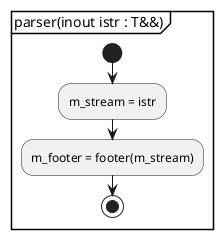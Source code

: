 @startuml parser
partition "parser(inout istr : T&&)" {
start
	:m_stream = istr;
	:m_footer = footer(m_stream);
stop
}
@enduml

@startuml get_xref_table
partition "get_xref_table()" {
start
	:return m_footer.xref_table();
stop
}
@enduml

@startuml footer
partition "footer(inout istr : std::istream&)" {
start
	:istr を最終行の行頭に移動;
	:require(istr, EOF);
	:istr を最終行の1行前の行頭に移動;
	if (移動できなかった) then (y)
		:throw syntax_error(xref_byte_offset_not_found);
		stop
	endif
	:xref_byte_offset = take_xref_byte_offset(istr);
	:istr を最終行の2行前の行頭に移動;
	if (移動できなかった) then (y)
		:throw syntax_error(keyword_startxref_not_found);
		stop
	endif
	:require(istr, startxref);

	:istr を先頭から m_xref_byte_offset バイト目に移動;
	:xref_table = take_xref_table(istr);
stop
}
@enduml

@startuml take_xref_byte_offset
partition "take_xref_byte_offset(inout istr : std::istream&)" {
start
	:ignore_if_present(any_whitespace_characters_except_EOL);
	:xref_byte_offset = take_unsigned_integer<decltype(istr.tellg())>();
	if (unsigned_integer_not_found の例外が出た) then (y)
		:throw xref_byte_offset_not_found();
		stop
	endif
	:ignore_if_present(any_whitespace_characters_except_EOL | comment);
	:require(EOL);
	:return xref_byte_offset;
stop
}
@enduml

@startuml take_xref_table
partition "take_xref_table(inout istr : std::istream&)" {
start
	:this_xref_table : xref_table;
	:require(istr, xref);
	:first_object_number = take_unsigned_integer<xref_entry::object_t>() : xref_entry::object_t;
	:require(istr, space);
	:number_of_entries = take_unsigned_integer<uintmax_t> : uintmax_t;
	:ignore_if_present(any_whitespace_characters_except_EOL | comment);
	:require(istr, EOL);
	:entry_offset = 0 : uintmax_t;
	while (entry_offset < number_of_entries)
		:this_xref_table.insert(take_xref_entry(istr, first_object_number + entry_offset));
		:++number_of_entries;
	endwhile
	:return this_xref_table;
stop
}
@enduml

@startuml take_xref_entry
partition "take_xref_entry(inout istr : std::istream&, in object_number : object_t)" {
start
	:first_10_digits = 10バイト取得 : std::string;
	if (first_10_digitsが0-9以外の文字を含む) then (y)
		:throw syntax_error(xref_entry_first_10_digits_invalid);
		stop
	endif
	:require(istr, space);
	:second_5_digits = 5バイト取得 : std::string;
	if (second_5_digitsが0-9以外の文字を含む) then (y)
		:throw syntax_error(xref_entry_second_5_digits_invalid);
		stop
	endif
	:require(istr, space);
	:keyword = 1バイト取得 : char;
	if (keyword != 'n' && keyword != 'f') then (y)
		:throw syntax_error(xref_entry_keyword_invalid);
		stop
	endif
	:last_2_bytes = 2バイト取得 : std::string;
	if (last_2_bytes != space CR && last_2_bytes != space LF && last_2_bytes != CR LF) then (y)
		:throw syntax_error(xref_entry_last_2_bytes_invalid);
		stop
	endif

	:generation_number = second_5_digitsを整数に変換;
	if (generation_number < generation_tの最小値 || generation_tの最大値 < generation_number) then (y)
		:throw overflow_or_underflow_error();
		stop
	endif
	if (keyword == 'n') then (y)
		:this_xref_entry : xref_entry = xref_inuse_entry{object_number, generation_number};
		:byte_offset = first_10_digitsを整数に変換;
		if (byte_offset < this_xref_entry.byte_offsetの最小値 || this_xref_entry.byte_offsetの最大値 < byte_offset) then (y)
			:throw overflow_or_underflow_error();
			stop
		endif
		:this_xref_entry.byte_offset = byte_offset;
	else
		:this_xref_entry : xref_entry = xref_free_entry{object_number, generation_number};
		:next_free_object_number = first_10_digitsを整数に変換;
		if (next_free_object_number < object_tの最小値 || object_tの最小値の最大値 < next_free_object_number) then (y)
			:throw overflow_or_underflow_error();
			stop
		endif
		:this_xref_entry.next_free_object_number = next_free_object_number;
	endif
	:return this_xref_entry;
stop
}
@enduml

@startuml require
partition "require(inout istr : std::istream&, in req_type : require_type)" {
start
	switch (req_type?)
	case (EOF)
		if (ストリームから "%%EOF" が読み取れなかった) then (y)
			:throw syntax_error(EOF_not_found);
			stop
		endif

		if (ファイル終端) then (y)
			stop
		endif

		if (次の文字が "**[EOL]**") then (y)
			stop
		endif

		:throw syntax_error(EOF_invalid);
		stop
	case (EOL)
		if (LF || CRLF || CR) then (y)
			stop
		endif

		:throw syntax_error(EOL_not_found);
		stop
	case (startxref)
		:ignore_if_present(any_whitespace_characters_except_EOL);
		if (ストリームから "startxref" が読み取れなかった) then (y)
			:throw syntax_error(keyword_startxref_not_found);
			stop
		endif
		:ignore_if_present(any_whitespace_characters_except_EOL | comment);
		:require(EOL);
		stop
	case (xref)
		:ignore_if_present(any_whitespace_characters_except_EOL);
		if (ストリームから "xref" が読み取れなかった) then (y)
			:throw syntax_error(keyword_xref_not_found);
			stop
		endif
		:ignore_if_present(any_whitespace_characters_except_EOL | comment);
		:require(EOL);
		stop
	case (space)
		if (ストリームから " " が読み取れなかった) then (y)
			:throw syntax_error(space_not_found);
			stop
		endif
		stop
	endswitch
stop
}
@enduml

@startuml ignore
partition "ignore(inout istr : std::istream&, flags : const std::bitset<7>&)" {
start
	:flagsに指定のある空白類のみ読み飛ばす;
stop
}
@enduml

@startuml take_signed_integer
partition "take_signed_integer<SignedIntType>(inout istr : std::istream&)" {
start
	:+ or - の符号付(あるいは無し)整数の取得;
	if (取得できなかった) then (y)
		:throw syntax_error(signed_integer_not_found);
		stop
	endif
	if (その整数 < SignedIntType の最小値 || SignedIntType の最大値 < その整数) then (y)
		:throw overflow_or_underflow_error();
		stop
	endif
	:return その整数;
stop
}
@enduml

@startuml take_unsigned_integer
partition "take_unsigned_integer<UnsignedIntType>(inout istr : std::istream&)" {
start
	:符号のない整数の取得;
	if (取得できなかった) then (y)
		:throw syntax_error(unsigned_integer_not_found);
		stop
	endif
	if (UnsignedIntType の最大値 < その整数) then (y)
		:throw overflow_or_underflow_error();
		stop
	endif
	:return その整数;
stop
}
@enduml
